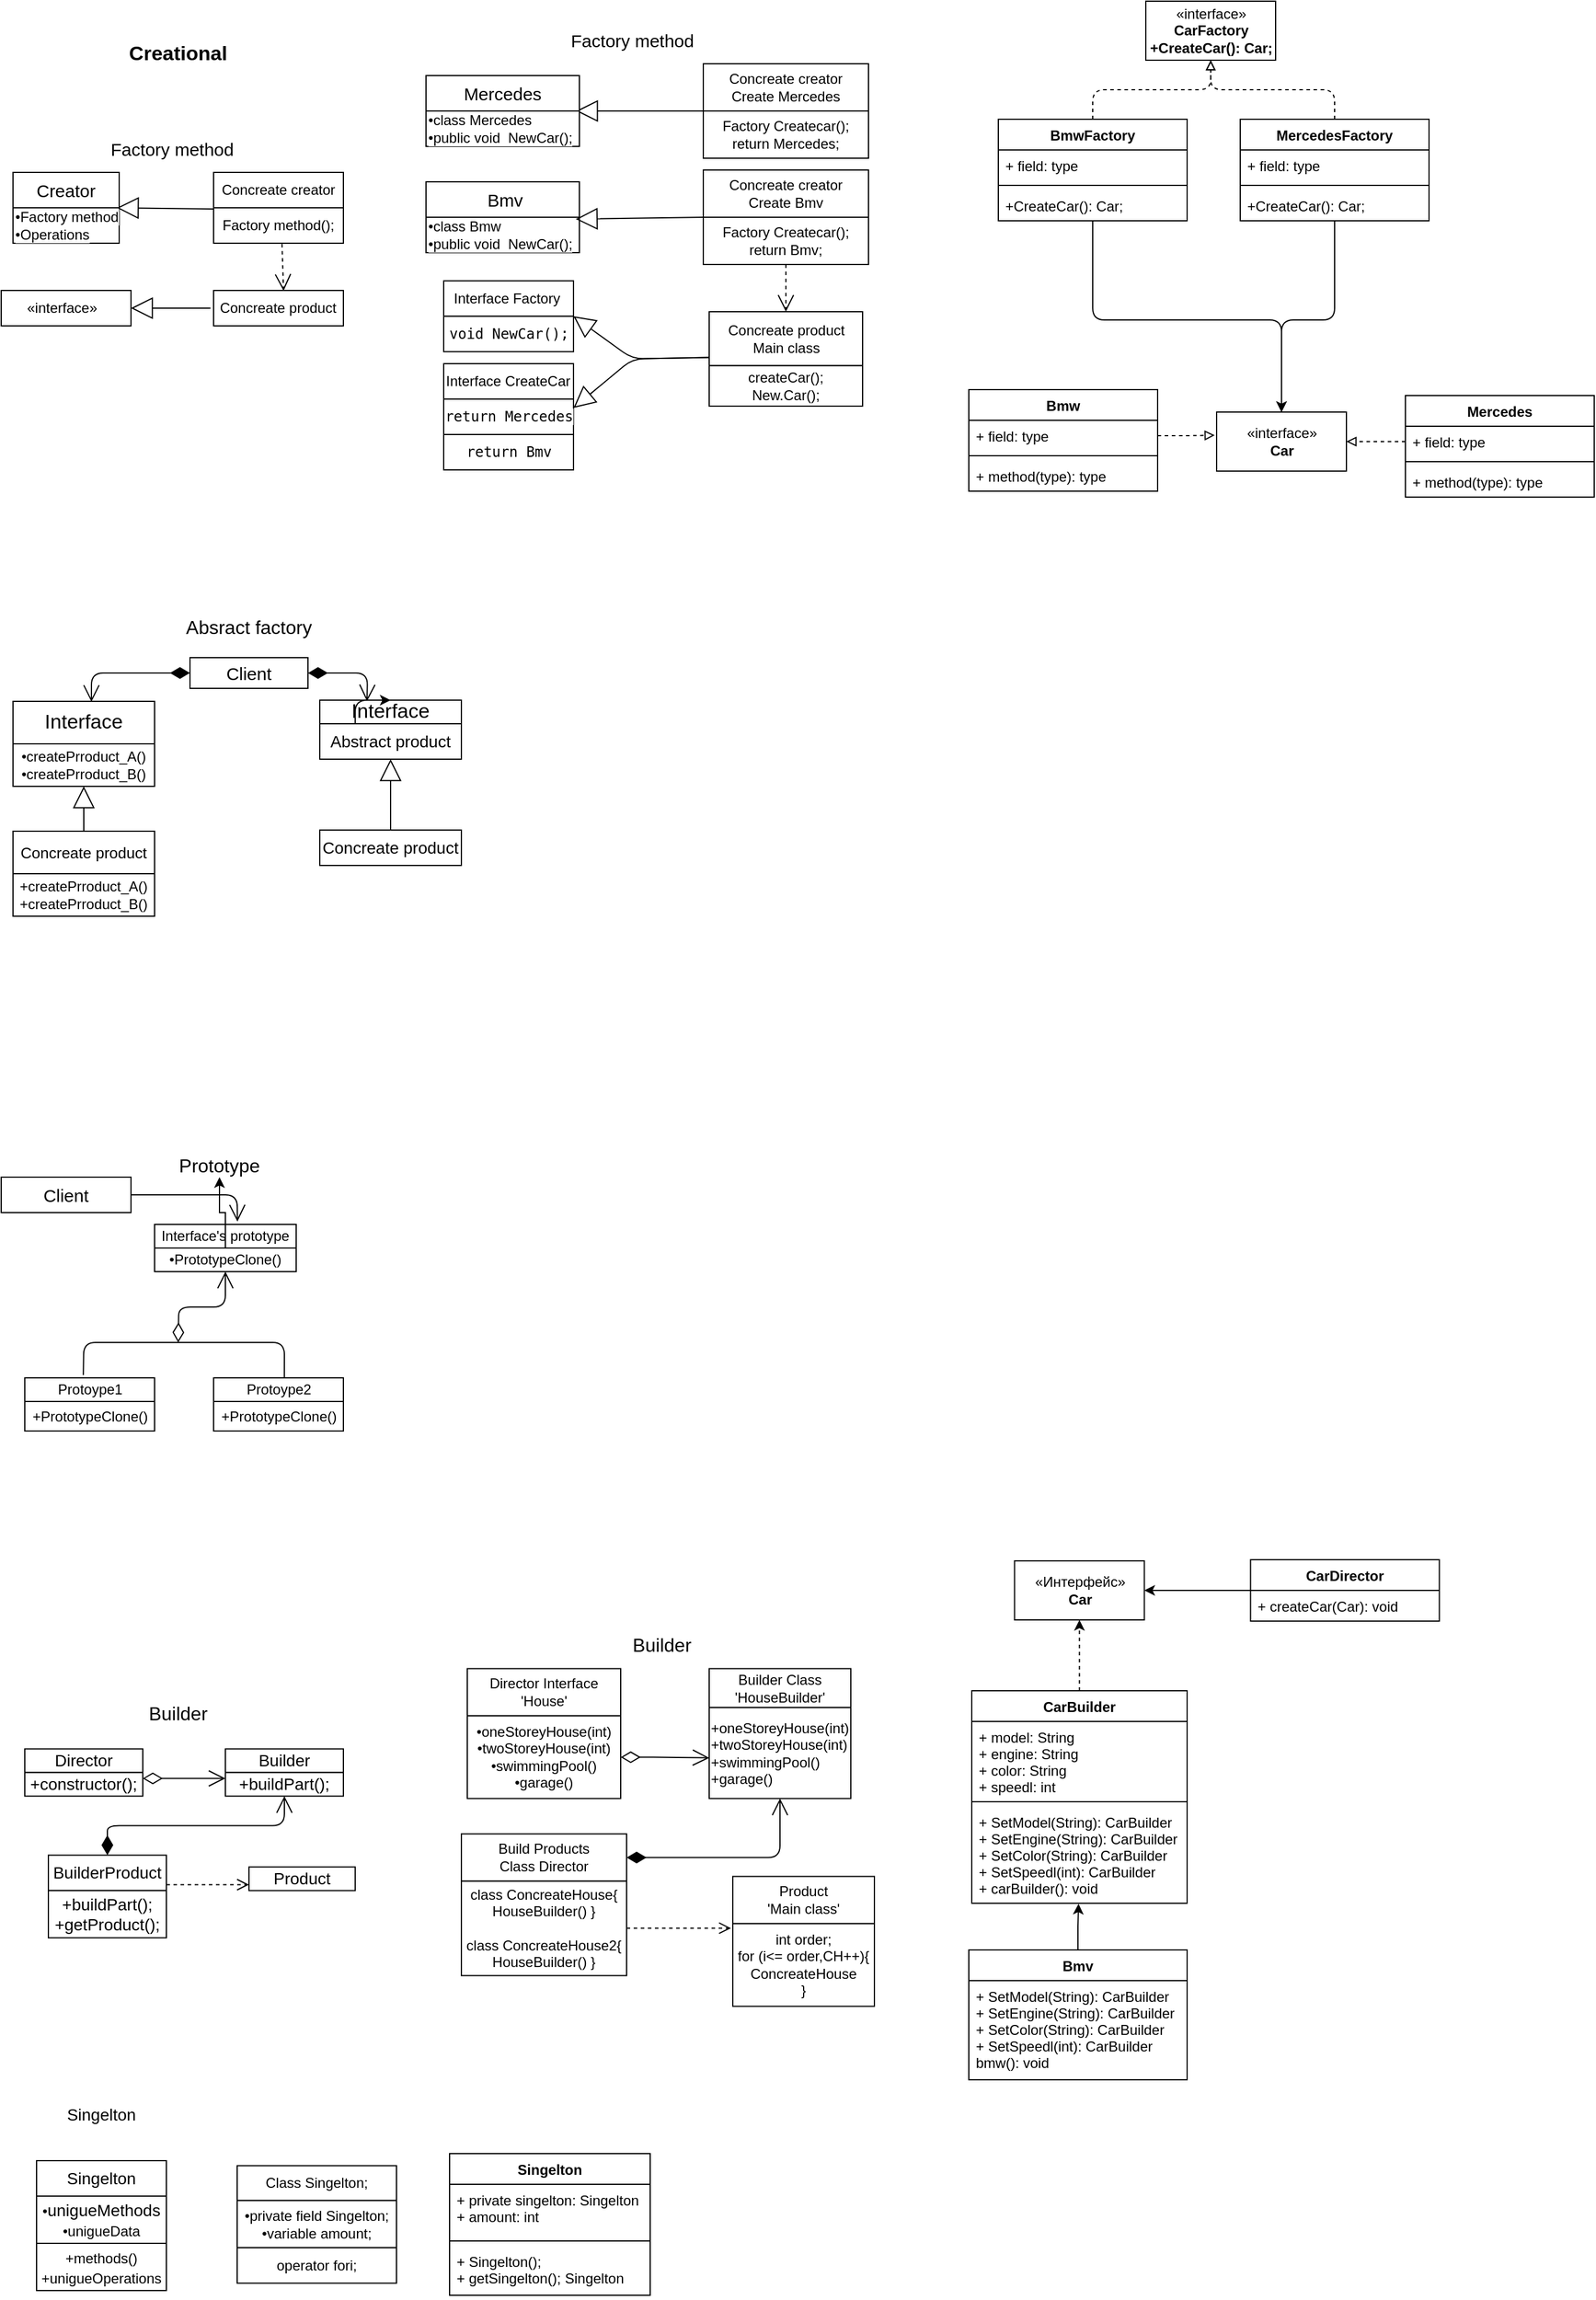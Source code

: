 <mxfile version="15.2.7" type="github">
  <diagram id="Kxp6poQEY132oB3bIeXi" name="Page-1">
    <mxGraphModel dx="1185" dy="635" grid="1" gridSize="10" guides="1" tooltips="1" connect="1" arrows="1" fold="1" page="1" pageScale="1" pageWidth="1169" pageHeight="827" math="0" shadow="0">
      <root>
        <mxCell id="0" />
        <mxCell id="1" parent="0" />
        <mxCell id="c9BE0oREcigb71wQLUeT-5" value="&lt;b&gt;&lt;font style=&quot;font-size: 17px&quot;&gt;&lt;font style=&quot;background-color: rgb(255 , 255 , 255)&quot; color=&quot;#000000&quot;&gt;Creational&lt;/font&gt;&lt;br&gt;&lt;/font&gt;&lt;/b&gt;" style="text;html=1;align=center;verticalAlign=middle;whiteSpace=wrap;" parent="1" vertex="1">
          <mxGeometry x="110" y="55" width="100" height="40" as="geometry" />
        </mxCell>
        <mxCell id="c9BE0oREcigb71wQLUeT-57" value="" style="group;" parent="1" vertex="1" connectable="0">
          <mxGeometry x="10" y="145" width="320" height="190" as="geometry" />
        </mxCell>
        <mxCell id="c9BE0oREcigb71wQLUeT-46" value="&lt;span style=&quot;background-color: rgb(255 , 255 , 255)&quot;&gt;&amp;nbsp; &amp;nbsp; &amp;nbsp; «interface»&amp;nbsp; &amp;nbsp; &amp;nbsp; &amp;nbsp;&amp;nbsp;&lt;br&gt;&lt;/span&gt;" style="html=1;align=left;" parent="c9BE0oREcigb71wQLUeT-57" vertex="1">
          <mxGeometry y="130" width="110" height="30" as="geometry" />
        </mxCell>
        <mxCell id="c9BE0oREcigb71wQLUeT-47" value="&lt;span style=&quot;background-color: rgb(255 , 255 , 255)&quot;&gt;&amp;nbsp;Concreate product&amp;nbsp;&lt;/span&gt;" style="html=1;align=left;" parent="c9BE0oREcigb71wQLUeT-57" vertex="1">
          <mxGeometry x="180" y="130" width="110" height="30" as="geometry" />
        </mxCell>
        <mxCell id="c9BE0oREcigb71wQLUeT-49" value="" style="endArrow=block;endSize=16;endFill=0;html=1;exitX=-0.024;exitY=0.5;exitDx=0;exitDy=0;exitPerimeter=0;" parent="c9BE0oREcigb71wQLUeT-57" source="c9BE0oREcigb71wQLUeT-47" target="c9BE0oREcigb71wQLUeT-46" edge="1">
          <mxGeometry x="-30" y="10" width="160" as="geometry">
            <mxPoint x="160" y="185" as="sourcePoint" />
            <mxPoint x="80" y="185" as="targetPoint" />
            <mxPoint as="offset" />
          </mxGeometry>
        </mxCell>
        <mxCell id="c9BE0oREcigb71wQLUeT-41" value="" style="group;" parent="c9BE0oREcigb71wQLUeT-57" vertex="1" connectable="0">
          <mxGeometry x="180" y="30" width="110" height="60" as="geometry" />
        </mxCell>
        <mxCell id="c9BE0oREcigb71wQLUeT-23" value="&lt;span style=&quot;background-color: rgb(255 , 255 , 255)&quot;&gt;Concreate creator&lt;br&gt;&lt;/span&gt;" style="whiteSpace=wrap;html=1;" parent="c9BE0oREcigb71wQLUeT-41" vertex="1">
          <mxGeometry width="110" height="30" as="geometry" />
        </mxCell>
        <mxCell id="c9BE0oREcigb71wQLUeT-25" value="&lt;span style=&quot;background-color: rgb(255 , 255 , 255)&quot;&gt;Factory method();&lt;br&gt;&lt;/span&gt;" style="whiteSpace=wrap;html=1;" parent="c9BE0oREcigb71wQLUeT-41" vertex="1">
          <mxGeometry y="30" width="110" height="30" as="geometry" />
        </mxCell>
        <mxCell id="c9BE0oREcigb71wQLUeT-54" value="&lt;font style=&quot;font-size: 15px&quot;&gt;Factory method&lt;/font&gt;" style="text;html=1;strokeColor=none;fillColor=none;align=center;verticalAlign=middle;whiteSpace=wrap;dashed=1;" parent="c9BE0oREcigb71wQLUeT-57" vertex="1">
          <mxGeometry x="85" width="120" height="20" as="geometry" />
        </mxCell>
        <mxCell id="c9BE0oREcigb71wQLUeT-36" value="" style="endArrow=block;endSize=16;endFill=0;html=1;entryX=0.978;entryY=1;entryDx=0;entryDy=0;entryPerimeter=0;" parent="c9BE0oREcigb71wQLUeT-57" target="c9BE0oREcigb71wQLUeT-30" edge="1">
          <mxGeometry x="-30" y="30" width="160" as="geometry">
            <mxPoint x="180" y="61" as="sourcePoint" />
            <mxPoint x="330" y="190" as="targetPoint" />
            <mxPoint as="offset" />
          </mxGeometry>
        </mxCell>
        <mxCell id="c9BE0oREcigb71wQLUeT-39" value="" style="group;" parent="c9BE0oREcigb71wQLUeT-57" vertex="1" connectable="0">
          <mxGeometry x="10" y="30" width="90" height="60" as="geometry" />
        </mxCell>
        <mxCell id="c9BE0oREcigb71wQLUeT-30" value="&lt;span style=&quot;background-color: rgb(255 , 255 , 255)&quot;&gt;&lt;font style=&quot;font-size: 15px&quot;&gt;Creator&lt;/font&gt;&lt;br&gt;&lt;/span&gt;" style="whiteSpace=wrap;html=1;" parent="c9BE0oREcigb71wQLUeT-39" vertex="1">
          <mxGeometry width="90" height="30" as="geometry" />
        </mxCell>
        <mxCell id="c9BE0oREcigb71wQLUeT-31" value="&lt;span style=&quot;background-color: rgb(255 , 255 , 255)&quot;&gt;•Factory method&lt;br&gt;•Operations&lt;br&gt;&lt;/span&gt;" style="whiteSpace=wrap;html=1;align=left;" parent="c9BE0oREcigb71wQLUeT-39" vertex="1">
          <mxGeometry y="30" width="90" height="30" as="geometry" />
        </mxCell>
        <mxCell id="c9BE0oREcigb71wQLUeT-48" value="" style="endArrow=open;endSize=12;dashed=1;html=1;entryX=0.539;entryY=0.011;entryDx=0;entryDy=0;entryPerimeter=0;exitX=0.527;exitY=1.022;exitDx=0;exitDy=0;exitPerimeter=0;" parent="c9BE0oREcigb71wQLUeT-57" source="c9BE0oREcigb71wQLUeT-25" target="c9BE0oREcigb71wQLUeT-47" edge="1">
          <mxGeometry x="20" y="100" width="160" as="geometry">
            <mxPoint x="200" y="370" as="sourcePoint" />
            <mxPoint x="360" y="370" as="targetPoint" />
          </mxGeometry>
        </mxCell>
        <mxCell id="7iuyuN2y3oQvPsTQ2WoL-63" value="" style="group;" parent="1" vertex="1" connectable="0">
          <mxGeometry x="10" y="550" width="390" height="245" as="geometry" />
        </mxCell>
        <mxCell id="7iuyuN2y3oQvPsTQ2WoL-34" value="" style="group;" parent="7iuyuN2y3oQvPsTQ2WoL-63" vertex="1" connectable="0">
          <mxGeometry y="36" width="390" height="209" as="geometry" />
        </mxCell>
        <mxCell id="7iuyuN2y3oQvPsTQ2WoL-5" value="" style="group;" parent="7iuyuN2y3oQvPsTQ2WoL-34" vertex="1" connectable="0">
          <mxGeometry x="10" y="37" width="120" height="72" as="geometry" />
        </mxCell>
        <mxCell id="7iuyuN2y3oQvPsTQ2WoL-3" value="&lt;span style=&quot;background-color: rgb(255 , 255 , 255)&quot;&gt;&lt;font style=&quot;font-size: 17px&quot;&gt;Interface&lt;/font&gt;&lt;/span&gt;" style="whiteSpace=wrap;html=1;" parent="7iuyuN2y3oQvPsTQ2WoL-5" vertex="1">
          <mxGeometry width="120" height="36" as="geometry" />
        </mxCell>
        <mxCell id="7iuyuN2y3oQvPsTQ2WoL-4" value="&lt;span style=&quot;text-align: left ; background-color: rgb(255 , 255 , 255)&quot;&gt;•&lt;/span&gt;&lt;span style=&quot;background-color: rgb(255 , 255 , 255)&quot;&gt;&lt;font style=&quot;font-size: 12px&quot;&gt;createPrroduct_A()&lt;br&gt;&lt;/font&gt;&lt;/span&gt;&lt;span style=&quot;text-align: left ; background-color: rgb(255 , 255 , 255)&quot;&gt;•&lt;/span&gt;&lt;span style=&quot;background-color: rgb(255 , 255 , 255)&quot;&gt;createPrroduct_B()&lt;/span&gt;&lt;span style=&quot;background-color: rgb(255 , 255 , 255)&quot;&gt;&lt;font style=&quot;font-size: 12px&quot;&gt;&lt;br&gt;&lt;/font&gt;&lt;/span&gt;" style="whiteSpace=wrap;html=1;" parent="7iuyuN2y3oQvPsTQ2WoL-5" vertex="1">
          <mxGeometry y="36" width="120" height="36" as="geometry" />
        </mxCell>
        <mxCell id="7iuyuN2y3oQvPsTQ2WoL-7" value="" style="group;" parent="7iuyuN2y3oQvPsTQ2WoL-34" vertex="1" connectable="0">
          <mxGeometry y="137" width="120" height="72" as="geometry" />
        </mxCell>
        <mxCell id="7iuyuN2y3oQvPsTQ2WoL-10" value="" style="group;" parent="7iuyuN2y3oQvPsTQ2WoL-7" vertex="1" connectable="0">
          <mxGeometry x="10" y="10" width="120" height="72" as="geometry" />
        </mxCell>
        <mxCell id="7iuyuN2y3oQvPsTQ2WoL-8" value="&lt;span style=&quot;background-color: rgb(255 , 255 , 255)&quot;&gt;&lt;font style=&quot;font-size: 13px&quot;&gt;Concreate product&lt;/font&gt;&lt;/span&gt;" style="whiteSpace=wrap;html=1;" parent="7iuyuN2y3oQvPsTQ2WoL-10" vertex="1">
          <mxGeometry width="120" height="36" as="geometry" />
        </mxCell>
        <mxCell id="7iuyuN2y3oQvPsTQ2WoL-9" value="&lt;div style=&quot;text-align: left&quot;&gt;&lt;span style=&quot;background-color: rgb(255 , 255 , 255)&quot;&gt;+createPrroduct_A()&lt;/span&gt;&lt;/div&gt;&lt;span style=&quot;background-color: rgb(255 , 255 , 255)&quot;&gt;+createPrroduct_B()&lt;/span&gt;&lt;span style=&quot;background-color: rgb(255 , 255 , 255)&quot;&gt;&lt;font style=&quot;font-size: 12px&quot;&gt;&lt;br&gt;&lt;/font&gt;&lt;/span&gt;" style="whiteSpace=wrap;html=1;" parent="7iuyuN2y3oQvPsTQ2WoL-10" vertex="1">
          <mxGeometry y="36" width="120" height="36" as="geometry" />
        </mxCell>
        <mxCell id="7iuyuN2y3oQvPsTQ2WoL-15" value="" style="endArrow=block;endSize=16;endFill=0;html=1;entryX=0.5;entryY=1;entryDx=0;entryDy=0;exitX=0.5;exitY=0;exitDx=0;exitDy=0;" parent="7iuyuN2y3oQvPsTQ2WoL-34" source="7iuyuN2y3oQvPsTQ2WoL-8" target="7iuyuN2y3oQvPsTQ2WoL-4" edge="1">
          <mxGeometry x="-92.36" y="-168" width="160" as="geometry">
            <mxPoint x="80" y="147" as="sourcePoint" />
            <mxPoint x="95" y="117" as="targetPoint" />
            <mxPoint as="offset" />
          </mxGeometry>
        </mxCell>
        <mxCell id="7iuyuN2y3oQvPsTQ2WoL-24" value="&lt;span style=&quot;background-color: rgb(255 , 255 , 255)&quot;&gt;&lt;font style=&quot;font-size: 15px&quot;&gt;Client&lt;/font&gt;&lt;/span&gt;" style="whiteSpace=wrap;html=1;" parent="7iuyuN2y3oQvPsTQ2WoL-34" vertex="1">
          <mxGeometry x="160" width="100" height="26" as="geometry" />
        </mxCell>
        <mxCell id="7iuyuN2y3oQvPsTQ2WoL-26" value="" style="group;" parent="7iuyuN2y3oQvPsTQ2WoL-34" vertex="1" connectable="0">
          <mxGeometry x="270" y="26" width="120" height="150" as="geometry" />
        </mxCell>
        <mxCell id="7iuyuN2y3oQvPsTQ2WoL-16" value="" style="group;" parent="7iuyuN2y3oQvPsTQ2WoL-26" vertex="1" connectable="0">
          <mxGeometry y="90" width="120" height="60" as="geometry" />
        </mxCell>
        <mxCell id="7iuyuN2y3oQvPsTQ2WoL-18" value="&lt;div style=&quot;text-align: left&quot;&gt;&lt;span style=&quot;background-color: rgb(255 , 255 , 255)&quot;&gt;&lt;font style=&quot;font-size: 14px&quot;&gt;Concreate product&lt;/font&gt;&lt;/span&gt;&lt;/div&gt;" style="whiteSpace=wrap;html=1;" parent="7iuyuN2y3oQvPsTQ2WoL-16" vertex="1">
          <mxGeometry y="30" width="120" height="30" as="geometry" />
        </mxCell>
        <mxCell id="7iuyuN2y3oQvPsTQ2WoL-19" value="" style="group;" parent="7iuyuN2y3oQvPsTQ2WoL-26" vertex="1" connectable="0">
          <mxGeometry width="120" height="60" as="geometry" />
        </mxCell>
        <mxCell id="7iuyuN2y3oQvPsTQ2WoL-20" value="&lt;span style=&quot;background-color: rgb(255 , 255 , 255)&quot;&gt;&lt;font style=&quot;font-size: 17px&quot;&gt;Interface&lt;/font&gt;&lt;/span&gt;" style="whiteSpace=wrap;html=1;" parent="7iuyuN2y3oQvPsTQ2WoL-19" vertex="1">
          <mxGeometry y="10" width="120" height="20" as="geometry" />
        </mxCell>
        <mxCell id="7iuyuN2y3oQvPsTQ2WoL-27" style="edgeStyle=orthogonalEdgeStyle;orthogonalLoop=1;jettySize=auto;html=1;exitX=0.25;exitY=0;exitDx=0;exitDy=0;" parent="7iuyuN2y3oQvPsTQ2WoL-19" source="7iuyuN2y3oQvPsTQ2WoL-21" target="7iuyuN2y3oQvPsTQ2WoL-20" edge="1">
          <mxGeometry relative="1" as="geometry" />
        </mxCell>
        <mxCell id="7iuyuN2y3oQvPsTQ2WoL-21" value="&lt;div style=&quot;text-align: left&quot;&gt;&lt;span style=&quot;background-color: rgb(255 , 255 , 255)&quot;&gt;&lt;font style=&quot;font-size: 14px&quot;&gt;Abstract product&lt;/font&gt;&lt;/span&gt;&lt;/div&gt;" style="whiteSpace=wrap;html=1;" parent="7iuyuN2y3oQvPsTQ2WoL-19" vertex="1">
          <mxGeometry y="30" width="120" height="30" as="geometry" />
        </mxCell>
        <mxCell id="7iuyuN2y3oQvPsTQ2WoL-22" value="" style="endArrow=block;endSize=16;endFill=0;html=1;entryX=0.5;entryY=1;entryDx=0;entryDy=0;exitX=0.5;exitY=0;exitDx=0;exitDy=0;" parent="7iuyuN2y3oQvPsTQ2WoL-26" source="7iuyuN2y3oQvPsTQ2WoL-18" target="7iuyuN2y3oQvPsTQ2WoL-21" edge="1">
          <mxGeometry x="-322.36" y="-205" width="160" as="geometry">
            <mxPoint x="-160" y="110" as="sourcePoint" />
            <mxPoint x="-160" y="72" as="targetPoint" />
            <mxPoint as="offset" />
          </mxGeometry>
        </mxCell>
        <mxCell id="7iuyuN2y3oQvPsTQ2WoL-28" value="" style="endArrow=open;html=1;endSize=12;startArrow=diamondThin;startSize=14;startFill=1;edgeStyle=orthogonalEdgeStyle;align=left;verticalAlign=bottom;" parent="7iuyuN2y3oQvPsTQ2WoL-34" source="7iuyuN2y3oQvPsTQ2WoL-24" edge="1">
          <mxGeometry x="-1" y="3" relative="1" as="geometry">
            <mxPoint x="260" y="-3" as="sourcePoint" />
            <mxPoint x="310" y="37" as="targetPoint" />
          </mxGeometry>
        </mxCell>
        <mxCell id="7iuyuN2y3oQvPsTQ2WoL-32" value="" style="endArrow=open;html=1;endSize=12;startArrow=diamondThin;startSize=14;startFill=1;edgeStyle=orthogonalEdgeStyle;align=left;verticalAlign=bottom;entryX=0.554;entryY=0.012;entryDx=0;entryDy=0;exitX=0;exitY=0.5;exitDx=0;exitDy=0;entryPerimeter=0;" parent="7iuyuN2y3oQvPsTQ2WoL-34" source="7iuyuN2y3oQvPsTQ2WoL-24" target="7iuyuN2y3oQvPsTQ2WoL-3" edge="1">
          <mxGeometry x="-1" y="23" relative="1" as="geometry">
            <mxPoint x="150" y="85" as="sourcePoint" />
            <mxPoint x="213.28" y="109" as="targetPoint" />
            <mxPoint x="20" y="-11" as="offset" />
          </mxGeometry>
        </mxCell>
        <mxCell id="7iuyuN2y3oQvPsTQ2WoL-62" value="&lt;font style=&quot;font-size: 16px&quot;&gt;Absract factory&lt;/font&gt;" style="text;html=1;strokeColor=none;fillColor=none;align=center;verticalAlign=middle;whiteSpace=wrap;" parent="7iuyuN2y3oQvPsTQ2WoL-63" vertex="1">
          <mxGeometry x="150" width="120" height="20" as="geometry" />
        </mxCell>
        <mxCell id="ggNN13UIBk36JEVN0BiJ-21" value="" style="group;" parent="1" vertex="1" connectable="0">
          <mxGeometry x="30" y="1470.25" width="280" height="200" as="geometry" />
        </mxCell>
        <mxCell id="ggNN13UIBk36JEVN0BiJ-1" value="&lt;font style=&quot;font-size: 16px&quot;&gt;Builder&lt;/font&gt;" style="text;html=1;strokeColor=none;fillColor=none;align=center;verticalAlign=middle;whiteSpace=wrap;" parent="ggNN13UIBk36JEVN0BiJ-21" vertex="1">
          <mxGeometry x="95" width="70" height="20" as="geometry" />
        </mxCell>
        <mxCell id="ggNN13UIBk36JEVN0BiJ-19" value="" style="group;" parent="ggNN13UIBk36JEVN0BiJ-21" vertex="1" connectable="0">
          <mxGeometry y="40" width="280" height="160" as="geometry" />
        </mxCell>
        <mxCell id="ggNN13UIBk36JEVN0BiJ-7" value="" style="group;" parent="ggNN13UIBk36JEVN0BiJ-19" vertex="1" connectable="0">
          <mxGeometry x="170" width="100" height="40" as="geometry" />
        </mxCell>
        <mxCell id="ggNN13UIBk36JEVN0BiJ-5" value="&lt;span style=&quot;background-color: rgb(255 , 255 , 255)&quot;&gt;&lt;font style=&quot;font-size: 14px&quot;&gt;Builder&lt;/font&gt;&lt;/span&gt;" style="whiteSpace=wrap;html=1;" parent="ggNN13UIBk36JEVN0BiJ-7" vertex="1">
          <mxGeometry width="100" height="20" as="geometry" />
        </mxCell>
        <mxCell id="ggNN13UIBk36JEVN0BiJ-6" value="&lt;span style=&quot;background-color: rgb(255 , 255 , 255)&quot;&gt;&lt;font style=&quot;font-size: 14px&quot;&gt;+buildPart();&lt;/font&gt;&lt;/span&gt;" style="whiteSpace=wrap;html=1;" parent="ggNN13UIBk36JEVN0BiJ-7" vertex="1">
          <mxGeometry y="20" width="100" height="20" as="geometry" />
        </mxCell>
        <mxCell id="ggNN13UIBk36JEVN0BiJ-8" value="" style="group;" parent="ggNN13UIBk36JEVN0BiJ-19" vertex="1" connectable="0">
          <mxGeometry width="100" height="40" as="geometry" />
        </mxCell>
        <mxCell id="ggNN13UIBk36JEVN0BiJ-3" value="&lt;span style=&quot;background-color: rgb(255 , 255 , 255)&quot;&gt;&lt;font style=&quot;font-size: 14px&quot;&gt;Director&lt;/font&gt;&lt;/span&gt;" style="whiteSpace=wrap;html=1;" parent="ggNN13UIBk36JEVN0BiJ-8" vertex="1">
          <mxGeometry width="100" height="20" as="geometry" />
        </mxCell>
        <mxCell id="ggNN13UIBk36JEVN0BiJ-4" value="&lt;span style=&quot;background-color: rgb(255 , 255 , 255)&quot;&gt;&lt;font style=&quot;font-size: 14px&quot;&gt;+constructor();&lt;/font&gt;&lt;/span&gt;" style="whiteSpace=wrap;html=1;" parent="ggNN13UIBk36JEVN0BiJ-8" vertex="1">
          <mxGeometry y="20" width="100" height="20" as="geometry" />
        </mxCell>
        <mxCell id="ggNN13UIBk36JEVN0BiJ-15" value="" style="endArrow=open;html=1;endSize=12;startArrow=diamondThin;startSize=14;startFill=0;edgeStyle=orthogonalEdgeStyle;align=left;verticalAlign=bottom;entryX=0;entryY=0.25;entryDx=0;entryDy=0;exitX=1;exitY=0.25;exitDx=0;exitDy=0;" parent="ggNN13UIBk36JEVN0BiJ-19" source="ggNN13UIBk36JEVN0BiJ-4" target="ggNN13UIBk36JEVN0BiJ-6" edge="1">
          <mxGeometry x="-1" y="3" relative="1" as="geometry">
            <mxPoint x="80" y="-60" as="sourcePoint" />
            <mxPoint x="150" y="20" as="targetPoint" />
          </mxGeometry>
        </mxCell>
        <mxCell id="ggNN13UIBk36JEVN0BiJ-17" value="&lt;font style=&quot;font-size: 14px ; background-color: rgb(255 , 255 , 255)&quot;&gt;Product&lt;/font&gt;" style="whiteSpace=wrap;html=1;" parent="ggNN13UIBk36JEVN0BiJ-19" vertex="1">
          <mxGeometry x="190" y="100" width="90" height="20" as="geometry" />
        </mxCell>
        <mxCell id="ggNN13UIBk36JEVN0BiJ-13" value="" style="group;" parent="ggNN13UIBk36JEVN0BiJ-19" vertex="1" connectable="0">
          <mxGeometry x="20" y="90" width="100" height="70" as="geometry" />
        </mxCell>
        <mxCell id="ggNN13UIBk36JEVN0BiJ-20" value="" style="group;" parent="ggNN13UIBk36JEVN0BiJ-13" vertex="1" connectable="0">
          <mxGeometry width="100" height="70" as="geometry" />
        </mxCell>
        <mxCell id="ggNN13UIBk36JEVN0BiJ-11" value="&lt;span style=&quot;background-color: rgb(255 , 255 , 255)&quot;&gt;&lt;font style=&quot;font-size: 14px&quot;&gt;BuilderProduct&lt;/font&gt;&lt;/span&gt;" style="whiteSpace=wrap;html=1;" parent="ggNN13UIBk36JEVN0BiJ-20" vertex="1">
          <mxGeometry width="100" height="30" as="geometry" />
        </mxCell>
        <mxCell id="ggNN13UIBk36JEVN0BiJ-12" value="&lt;span style=&quot;background-color: rgb(255 , 255 , 255)&quot;&gt;&lt;font style=&quot;font-size: 14px&quot;&gt;+buildPart();&lt;br&gt;+getProduct();&lt;br&gt;&lt;/font&gt;&lt;/span&gt;" style="whiteSpace=wrap;html=1;" parent="ggNN13UIBk36JEVN0BiJ-20" vertex="1">
          <mxGeometry y="30" width="100" height="40" as="geometry" />
        </mxCell>
        <mxCell id="ggNN13UIBk36JEVN0BiJ-14" value="" style="endArrow=open;html=1;endSize=12;startArrow=diamondThin;startSize=14;startFill=1;edgeStyle=orthogonalEdgeStyle;align=left;verticalAlign=bottom;entryX=0.5;entryY=1;entryDx=0;entryDy=0;exitX=0.5;exitY=0;exitDx=0;exitDy=0;" parent="ggNN13UIBk36JEVN0BiJ-19" source="ggNN13UIBk36JEVN0BiJ-11" target="ggNN13UIBk36JEVN0BiJ-6" edge="1">
          <mxGeometry x="-1" y="10" relative="1" as="geometry">
            <mxPoint x="80" y="-60" as="sourcePoint" />
            <mxPoint x="240" y="-60" as="targetPoint" />
            <mxPoint as="offset" />
          </mxGeometry>
        </mxCell>
        <mxCell id="ggNN13UIBk36JEVN0BiJ-16" value="" style="html=1;verticalAlign=bottom;endArrow=open;dashed=1;endSize=8;entryX=0;entryY=0.75;entryDx=0;entryDy=0;exitX=1;exitY=0.833;exitDx=0;exitDy=0;exitPerimeter=0;" parent="ggNN13UIBk36JEVN0BiJ-19" source="ggNN13UIBk36JEVN0BiJ-11" target="ggNN13UIBk36JEVN0BiJ-17" edge="1">
          <mxGeometry y="-10" relative="1" as="geometry">
            <mxPoint x="130" y="-1080" as="sourcePoint" />
            <mxPoint x="50" y="-1080" as="targetPoint" />
            <mxPoint as="offset" />
          </mxGeometry>
        </mxCell>
        <mxCell id="ggNN13UIBk36JEVN0BiJ-27" value="" style="group;" parent="1" vertex="1" connectable="0">
          <mxGeometry x="40" y="1810" width="180" height="159" as="geometry" />
        </mxCell>
        <mxCell id="ggNN13UIBk36JEVN0BiJ-22" value="&lt;font style=&quot;font-size: 14px&quot;&gt;Singelton&lt;/font&gt;" style="text;html=1;strokeColor=none;fillColor=none;align=center;verticalAlign=middle;whiteSpace=wrap;" parent="ggNN13UIBk36JEVN0BiJ-27" vertex="1">
          <mxGeometry x="25" width="60" height="20" as="geometry" />
        </mxCell>
        <mxCell id="ggNN13UIBk36JEVN0BiJ-26" value="" style="group;" parent="ggNN13UIBk36JEVN0BiJ-27" vertex="1" connectable="0">
          <mxGeometry y="49" width="180" height="110" as="geometry" />
        </mxCell>
        <mxCell id="ggNN13UIBk36JEVN0BiJ-23" value="&lt;span style=&quot;background-color: rgb(255 , 255 , 255)&quot;&gt;&lt;font style=&quot;font-size: 14px&quot;&gt;Singelton&lt;/font&gt;&lt;/span&gt;" style="whiteSpace=wrap;html=1;" parent="ggNN13UIBk36JEVN0BiJ-26" vertex="1">
          <mxGeometry width="110" height="30" as="geometry" />
        </mxCell>
        <mxCell id="ggNN13UIBk36JEVN0BiJ-24" value="&lt;span style=&quot;text-align: left ; background-color: rgb(255 , 255 , 255)&quot;&gt;•&lt;/span&gt;&lt;span style=&quot;background-color: rgb(255 , 255 , 255)&quot;&gt;&lt;font style=&quot;font-size: 14px&quot;&gt;unigueMethods&lt;br&gt;&lt;/font&gt;&lt;/span&gt;&lt;span style=&quot;text-align: left ; background-color: rgb(255 , 255 , 255)&quot;&gt;•unigueData&lt;/span&gt;&lt;span style=&quot;background-color: rgb(255 , 255 , 255)&quot;&gt;&lt;font style=&quot;font-size: 14px&quot;&gt;&lt;br&gt;&lt;/font&gt;&lt;/span&gt;" style="whiteSpace=wrap;html=1;" parent="ggNN13UIBk36JEVN0BiJ-26" vertex="1">
          <mxGeometry y="30" width="110" height="40" as="geometry" />
        </mxCell>
        <mxCell id="ggNN13UIBk36JEVN0BiJ-25" value="&lt;span style=&quot;text-align: left ; background-color: rgb(255 , 255 , 255)&quot;&gt;+methods()&lt;/span&gt;&lt;span style=&quot;background-color: rgb(255 , 255 , 255)&quot;&gt;&lt;font style=&quot;font-size: 14px&quot;&gt;&lt;br&gt;&lt;/font&gt;&lt;/span&gt;&lt;span style=&quot;text-align: left ; background-color: rgb(255 , 255 , 255)&quot;&gt;+unigueOperations&lt;/span&gt;&lt;span style=&quot;background-color: rgb(255 , 255 , 255)&quot;&gt;&lt;font style=&quot;font-size: 14px&quot;&gt;&lt;br&gt;&lt;/font&gt;&lt;/span&gt;" style="whiteSpace=wrap;html=1;" parent="ggNN13UIBk36JEVN0BiJ-26" vertex="1">
          <mxGeometry y="70" width="110" height="40" as="geometry" />
        </mxCell>
        <mxCell id="DUCGy1akX-EQCA6GD_6j-50" value="" style="group" parent="1" vertex="1" connectable="0">
          <mxGeometry x="385" y="53" width="360" height="374" as="geometry" />
        </mxCell>
        <mxCell id="DUCGy1akX-EQCA6GD_6j-8" value="&lt;font style=&quot;font-size: 15px&quot;&gt;Factory method&lt;/font&gt;" style="text;html=1;strokeColor=none;fillColor=none;align=center;verticalAlign=middle;whiteSpace=wrap;dashed=1;" parent="DUCGy1akX-EQCA6GD_6j-50" vertex="1">
          <mxGeometry x="100" width="120" height="20" as="geometry" />
        </mxCell>
        <mxCell id="DUCGy1akX-EQCA6GD_6j-49" value="" style="group" parent="DUCGy1akX-EQCA6GD_6j-50" vertex="1" connectable="0">
          <mxGeometry y="40" width="360" height="334" as="geometry" />
        </mxCell>
        <mxCell id="DUCGy1akX-EQCA6GD_6j-5" value="" style="group;" parent="DUCGy1akX-EQCA6GD_6j-49" vertex="1" connectable="0">
          <mxGeometry x="220" width="140" height="70" as="geometry" />
        </mxCell>
        <mxCell id="DUCGy1akX-EQCA6GD_6j-36" value="" style="group" parent="DUCGy1akX-EQCA6GD_6j-5" vertex="1" connectable="0">
          <mxGeometry y="-10" width="140" height="80" as="geometry" />
        </mxCell>
        <mxCell id="DUCGy1akX-EQCA6GD_6j-6" value="&lt;span style=&quot;background-color: rgb(255 , 255 , 255)&quot;&gt;Concreate creator&lt;br&gt;Create Mercedes&lt;br&gt;&lt;/span&gt;" style="whiteSpace=wrap;html=1;" parent="DUCGy1akX-EQCA6GD_6j-36" vertex="1">
          <mxGeometry width="140" height="40" as="geometry" />
        </mxCell>
        <mxCell id="DUCGy1akX-EQCA6GD_6j-7" value="&lt;span style=&quot;background-color: rgb(255 , 255 , 255)&quot;&gt;Factory Createcar();&lt;br&gt;return Mercedes;&lt;br&gt;&lt;/span&gt;" style="whiteSpace=wrap;html=1;" parent="DUCGy1akX-EQCA6GD_6j-36" vertex="1">
          <mxGeometry y="40" width="140" height="40" as="geometry" />
        </mxCell>
        <mxCell id="DUCGy1akX-EQCA6GD_6j-9" value="" style="endArrow=block;endSize=16;endFill=0;html=1;entryX=0.978;entryY=1;entryDx=0;entryDy=0;entryPerimeter=0;exitX=0;exitY=0;exitDx=0;exitDy=0;" parent="DUCGy1akX-EQCA6GD_6j-49" source="DUCGy1akX-EQCA6GD_6j-7" target="DUCGy1akX-EQCA6GD_6j-11" edge="1">
          <mxGeometry x="-30" y="70" width="160" as="geometry">
            <mxPoint x="200" y="35" as="sourcePoint" />
            <mxPoint x="330" y="230" as="targetPoint" />
            <mxPoint as="offset" />
          </mxGeometry>
        </mxCell>
        <mxCell id="DUCGy1akX-EQCA6GD_6j-10" value="" style="group;" parent="DUCGy1akX-EQCA6GD_6j-49" vertex="1" connectable="0">
          <mxGeometry x="15" width="100" height="60" as="geometry" />
        </mxCell>
        <mxCell id="DUCGy1akX-EQCA6GD_6j-11" value="&lt;span style=&quot;background-color: rgb(255 , 255 , 255)&quot;&gt;&lt;font style=&quot;font-size: 15px&quot;&gt;Mercedes&lt;/font&gt;&lt;br&gt;&lt;/span&gt;" style="whiteSpace=wrap;html=1;" parent="DUCGy1akX-EQCA6GD_6j-10" vertex="1">
          <mxGeometry x="-30" width="130" height="30" as="geometry" />
        </mxCell>
        <mxCell id="DUCGy1akX-EQCA6GD_6j-12" value="&lt;span style=&quot;background-color: rgb(255 , 255 , 255)&quot;&gt;•class Mercedes&lt;br&gt;•public void&amp;nbsp; NewCar();&lt;br&gt;&lt;/span&gt;" style="whiteSpace=wrap;html=1;align=left;" parent="DUCGy1akX-EQCA6GD_6j-10" vertex="1">
          <mxGeometry x="-30" y="30" width="130" height="30" as="geometry" />
        </mxCell>
        <mxCell id="DUCGy1akX-EQCA6GD_6j-21" value="" style="group;" parent="DUCGy1akX-EQCA6GD_6j-49" vertex="1" connectable="0">
          <mxGeometry x="225" y="200" width="130" height="80" as="geometry" />
        </mxCell>
        <mxCell id="DUCGy1akX-EQCA6GD_6j-3" value="&lt;div&gt;&lt;span style=&quot;background-color: rgb(255 , 255 , 255)&quot;&gt;&amp;nbsp;Concreate product&amp;nbsp;&lt;/span&gt;&lt;/div&gt;&lt;div&gt;&lt;span style=&quot;background-color: rgb(255 , 255 , 255)&quot;&gt;Main class&lt;/span&gt;&lt;/div&gt;" style="html=1;align=center;" parent="DUCGy1akX-EQCA6GD_6j-21" vertex="1">
          <mxGeometry width="130" height="45.714" as="geometry" />
        </mxCell>
        <mxCell id="DUCGy1akX-EQCA6GD_6j-20" value="&lt;span style=&quot;background-color: rgb(255 , 255 , 255)&quot;&gt;createCar();&lt;br&gt;New.Car();&lt;br&gt;&lt;/span&gt;" style="whiteSpace=wrap;html=1;" parent="DUCGy1akX-EQCA6GD_6j-21" vertex="1">
          <mxGeometry y="45.714" width="130" height="34.286" as="geometry" />
        </mxCell>
        <mxCell id="DUCGy1akX-EQCA6GD_6j-29" value="" style="group" parent="DUCGy1akX-EQCA6GD_6j-49" vertex="1" connectable="0">
          <mxGeometry y="173.86" width="110" height="60" as="geometry" />
        </mxCell>
        <mxCell id="DUCGy1akX-EQCA6GD_6j-2" value="&lt;span style=&quot;background-color: rgb(255 , 255 , 255)&quot;&gt;&amp;nbsp; Interface Factory&lt;br&gt;&lt;/span&gt;" style="html=1;align=left;" parent="DUCGy1akX-EQCA6GD_6j-29" vertex="1">
          <mxGeometry width="110" height="30" as="geometry" />
        </mxCell>
        <mxCell id="DUCGy1akX-EQCA6GD_6j-17" value="&lt;pre style=&quot;font-family: &amp;#34;jetbrains mono&amp;#34; , monospace&quot;&gt;&lt;pre style=&quot;font-family: &amp;#34;jetbrains mono&amp;#34; , monospace&quot;&gt;&lt;pre style=&quot;font-family: &amp;#34;jetbrains mono&amp;#34; , monospace&quot;&gt;&lt;font color=&quot;#000000&quot; style=&quot;background-color: rgb(255 , 255 , 255)&quot;&gt;void NewCar();&lt;/font&gt;&lt;font color=&quot;#cc7832&quot; style=&quot;background-color: rgb(43 , 43 , 43)&quot;&gt;&lt;br&gt;&lt;/font&gt;&lt;/pre&gt;&lt;/pre&gt;&lt;/pre&gt;" style="html=1;" parent="DUCGy1akX-EQCA6GD_6j-29" vertex="1">
          <mxGeometry y="30" width="110" height="30" as="geometry" />
        </mxCell>
        <mxCell id="DUCGy1akX-EQCA6GD_6j-4" value="" style="endArrow=block;endSize=16;endFill=0;html=1;entryX=1;entryY=1;entryDx=0;entryDy=0;exitX=0.004;exitY=0.847;exitDx=0;exitDy=0;exitPerimeter=0;" parent="DUCGy1akX-EQCA6GD_6j-49" source="DUCGy1akX-EQCA6GD_6j-3" target="DUCGy1akX-EQCA6GD_6j-2" edge="1">
          <mxGeometry x="-30" y="50" width="160" as="geometry">
            <mxPoint x="220" y="240" as="sourcePoint" />
            <mxPoint x="80" y="225" as="targetPoint" />
            <mxPoint as="offset" />
            <Array as="points">
              <mxPoint x="160" y="240" />
            </Array>
          </mxGeometry>
        </mxCell>
        <mxCell id="DUCGy1akX-EQCA6GD_6j-30" value="" style="group;" parent="DUCGy1akX-EQCA6GD_6j-49" vertex="1" connectable="0">
          <mxGeometry x="15" y="90" width="100" height="60" as="geometry" />
        </mxCell>
        <mxCell id="DUCGy1akX-EQCA6GD_6j-31" value="&lt;span style=&quot;background-color: rgb(255 , 255 , 255)&quot;&gt;&lt;font style=&quot;font-size: 15px&quot;&gt;&amp;nbsp;Bmv&lt;/font&gt;&lt;br&gt;&lt;/span&gt;" style="whiteSpace=wrap;html=1;" parent="DUCGy1akX-EQCA6GD_6j-30" vertex="1">
          <mxGeometry x="-30" width="130" height="30" as="geometry" />
        </mxCell>
        <mxCell id="DUCGy1akX-EQCA6GD_6j-32" value="&lt;span style=&quot;background-color: rgb(255 , 255 , 255)&quot;&gt;•class Bmw&lt;br&gt;•public void&amp;nbsp; NewCar();&lt;br&gt;&lt;/span&gt;" style="whiteSpace=wrap;html=1;align=left;" parent="DUCGy1akX-EQCA6GD_6j-30" vertex="1">
          <mxGeometry x="-30" y="30" width="130" height="30" as="geometry" />
        </mxCell>
        <mxCell id="DUCGy1akX-EQCA6GD_6j-33" value="" style="endArrow=block;endSize=16;endFill=0;html=1;entryX=0.976;entryY=0.052;entryDx=0;entryDy=0;entryPerimeter=0;exitX=0;exitY=0;exitDx=0;exitDy=0;" parent="DUCGy1akX-EQCA6GD_6j-49" source="DUCGy1akX-EQCA6GD_6j-40" target="DUCGy1akX-EQCA6GD_6j-32" edge="1">
          <mxGeometry x="-20" y="80" width="160" as="geometry">
            <mxPoint x="180" y="90" as="sourcePoint" />
            <mxPoint x="122.14" y="40" as="targetPoint" />
            <mxPoint as="offset" />
          </mxGeometry>
        </mxCell>
        <mxCell id="DUCGy1akX-EQCA6GD_6j-37" value="" style="group;" parent="DUCGy1akX-EQCA6GD_6j-49" vertex="1" connectable="0">
          <mxGeometry x="220" y="90" width="140" height="70" as="geometry" />
        </mxCell>
        <mxCell id="DUCGy1akX-EQCA6GD_6j-38" value="" style="group" parent="DUCGy1akX-EQCA6GD_6j-37" vertex="1" connectable="0">
          <mxGeometry y="-10" width="140" height="80" as="geometry" />
        </mxCell>
        <mxCell id="DUCGy1akX-EQCA6GD_6j-39" value="&lt;span style=&quot;background-color: rgb(255 , 255 , 255)&quot;&gt;Concreate creator&lt;br&gt;Create Bmv&lt;br&gt;&lt;/span&gt;" style="whiteSpace=wrap;html=1;" parent="DUCGy1akX-EQCA6GD_6j-38" vertex="1">
          <mxGeometry width="140" height="40" as="geometry" />
        </mxCell>
        <mxCell id="DUCGy1akX-EQCA6GD_6j-40" value="&lt;span style=&quot;background-color: rgb(255 , 255 , 255)&quot;&gt;Factory Createcar();&lt;br&gt;return Bmv;&lt;br&gt;&lt;/span&gt;" style="whiteSpace=wrap;html=1;" parent="DUCGy1akX-EQCA6GD_6j-38" vertex="1">
          <mxGeometry y="40" width="140" height="40" as="geometry" />
        </mxCell>
        <mxCell id="DUCGy1akX-EQCA6GD_6j-13" value="" style="endArrow=open;endSize=12;dashed=1;html=1;entryX=0.5;entryY=0;entryDx=0;entryDy=0;exitX=0.5;exitY=1;exitDx=0;exitDy=0;" parent="DUCGy1akX-EQCA6GD_6j-49" source="DUCGy1akX-EQCA6GD_6j-40" target="DUCGy1akX-EQCA6GD_6j-3" edge="1">
          <mxGeometry x="20" y="140" width="160" as="geometry">
            <mxPoint x="290" y="170" as="sourcePoint" />
            <mxPoint x="360" y="410" as="targetPoint" />
          </mxGeometry>
        </mxCell>
        <mxCell id="DUCGy1akX-EQCA6GD_6j-47" value="" style="endArrow=block;endSize=16;endFill=0;html=1;entryX=1;entryY=0.25;entryDx=0;entryDy=0;exitX=-0.002;exitY=0.848;exitDx=0;exitDy=0;exitPerimeter=0;" parent="DUCGy1akX-EQCA6GD_6j-49" source="DUCGy1akX-EQCA6GD_6j-3" target="DUCGy1akX-EQCA6GD_6j-43" edge="1">
          <mxGeometry x="-20" y="60" width="160" as="geometry">
            <mxPoint x="220" y="240" as="sourcePoint" />
            <mxPoint x="120" y="213.86" as="targetPoint" />
            <mxPoint as="offset" />
            <Array as="points">
              <mxPoint x="160" y="240" />
            </Array>
          </mxGeometry>
        </mxCell>
        <mxCell id="DUCGy1akX-EQCA6GD_6j-48" value="" style="group" parent="DUCGy1akX-EQCA6GD_6j-49" vertex="1" connectable="0">
          <mxGeometry y="244" width="110" height="90" as="geometry" />
        </mxCell>
        <mxCell id="DUCGy1akX-EQCA6GD_6j-41" value="" style="group" parent="DUCGy1akX-EQCA6GD_6j-48" vertex="1" connectable="0">
          <mxGeometry width="110" height="60" as="geometry" />
        </mxCell>
        <mxCell id="DUCGy1akX-EQCA6GD_6j-42" value="&lt;span style=&quot;background-color: rgb(255 , 255 , 255)&quot;&gt;Interface CreateCar&lt;br&gt;&lt;/span&gt;" style="html=1;align=left;" parent="DUCGy1akX-EQCA6GD_6j-41" vertex="1">
          <mxGeometry width="110" height="30" as="geometry" />
        </mxCell>
        <mxCell id="DUCGy1akX-EQCA6GD_6j-43" value="&lt;pre style=&quot;font-family: &amp;#34;jetbrains mono&amp;#34; , monospace&quot;&gt;&lt;pre style=&quot;font-family: &amp;#34;jetbrains mono&amp;#34; , monospace&quot;&gt;&lt;pre style=&quot;font-family: &amp;#34;jetbrains mono&amp;#34; , monospace&quot;&gt;&lt;font color=&quot;#000000&quot; style=&quot;background-color: rgb(255 , 255 , 255)&quot;&gt;return Mercedes&lt;/font&gt;&lt;font color=&quot;#cc7832&quot; style=&quot;background-color: rgb(43 , 43 , 43)&quot;&gt;&lt;br&gt;&lt;/font&gt;&lt;/pre&gt;&lt;/pre&gt;&lt;/pre&gt;" style="html=1;" parent="DUCGy1akX-EQCA6GD_6j-41" vertex="1">
          <mxGeometry y="30" width="110" height="30" as="geometry" />
        </mxCell>
        <mxCell id="DUCGy1akX-EQCA6GD_6j-44" value="&lt;pre style=&quot;font-family: &amp;#34;jetbrains mono&amp;#34; , monospace&quot;&gt;&lt;pre style=&quot;font-family: &amp;#34;jetbrains mono&amp;#34; , monospace&quot;&gt;&lt;pre style=&quot;font-family: &amp;#34;jetbrains mono&amp;#34; , monospace&quot;&gt;&lt;font color=&quot;#000000&quot; style=&quot;background-color: rgb(255 , 255 , 255)&quot;&gt;&lt;br&gt;&lt;/font&gt;&lt;/pre&gt;&lt;pre style=&quot;font-family: &amp;#34;jetbrains mono&amp;#34; , monospace&quot;&gt;&lt;font color=&quot;#000000&quot; style=&quot;background-color: rgb(255 , 255 , 255)&quot;&gt;return Bmv&lt;/font&gt;&lt;font color=&quot;#cc7832&quot; style=&quot;background-color: rgb(43 , 43 , 43)&quot;&gt;&lt;br&gt;&lt;/font&gt;&lt;/pre&gt;&lt;pre style=&quot;font-family: &amp;#34;jetbrains mono&amp;#34; , monospace&quot;&gt;&lt;font color=&quot;#000000&quot; style=&quot;background-color: rgb(255 , 255 , 255)&quot;&gt;&lt;br&gt;&lt;/font&gt;&lt;/pre&gt;&lt;/pre&gt;&lt;/pre&gt;" style="html=1;" parent="DUCGy1akX-EQCA6GD_6j-48" vertex="1">
          <mxGeometry y="60" width="110" height="30" as="geometry" />
        </mxCell>
        <mxCell id="DUCGy1akX-EQCA6GD_6j-51" value="" style="group" parent="1" vertex="1" connectable="0">
          <mxGeometry x="210" y="1863.25" width="135" height="99.5" as="geometry" />
        </mxCell>
        <mxCell id="DUCGy1akX-EQCA6GD_6j-22" value="&lt;span style=&quot;background-color: rgb(255 , 255 , 255)&quot;&gt;Class Singelton;&lt;/span&gt;" style="whiteSpace=wrap;html=1;" parent="DUCGy1akX-EQCA6GD_6j-51" vertex="1">
          <mxGeometry width="135" height="29.5" as="geometry" />
        </mxCell>
        <mxCell id="DUCGy1akX-EQCA6GD_6j-23" value="&lt;span style=&quot;text-align: left ; background-color: rgb(255 , 255 , 255)&quot;&gt;•&lt;/span&gt;&lt;span style=&quot;background-color: rgb(255 , 255 , 255)&quot;&gt;private field Singelton;&lt;br&gt;&lt;/span&gt;&lt;span style=&quot;text-align: left ; background-color: rgb(255 , 255 , 255)&quot;&gt;•variable amount;&lt;/span&gt;&lt;span style=&quot;background-color: rgb(255 , 255 , 255)&quot;&gt;&lt;br&gt;&lt;/span&gt;" style="whiteSpace=wrap;html=1;" parent="DUCGy1akX-EQCA6GD_6j-51" vertex="1">
          <mxGeometry y="29.5" width="135" height="40" as="geometry" />
        </mxCell>
        <mxCell id="DUCGy1akX-EQCA6GD_6j-24" value="&lt;span style=&quot;background-color: rgb(255 , 255 , 255)&quot;&gt;operator fori;&lt;/span&gt;" style="whiteSpace=wrap;html=1;" parent="DUCGy1akX-EQCA6GD_6j-51" vertex="1">
          <mxGeometry y="69.5" width="135" height="30" as="geometry" />
        </mxCell>
        <mxCell id="DUCGy1akX-EQCA6GD_6j-78" value="" style="group" parent="1" vertex="1" connectable="0">
          <mxGeometry x="400" y="1412.25" width="350" height="316" as="geometry" />
        </mxCell>
        <mxCell id="DUCGy1akX-EQCA6GD_6j-55" value="" style="group" parent="DUCGy1akX-EQCA6GD_6j-78" vertex="1" connectable="0">
          <mxGeometry x="5" y="30" width="130" height="110" as="geometry" />
        </mxCell>
        <mxCell id="DUCGy1akX-EQCA6GD_6j-26" value="&lt;span style=&quot;background-color: rgb(255 , 255 , 255)&quot;&gt;Director Interface &#39;House&#39;&lt;/span&gt;" style="whiteSpace=wrap;html=1;" parent="DUCGy1akX-EQCA6GD_6j-55" vertex="1">
          <mxGeometry width="130" height="40" as="geometry" />
        </mxCell>
        <mxCell id="DUCGy1akX-EQCA6GD_6j-54" value="&lt;span style=&quot;text-align: left ; background-color: rgb(255 , 255 , 255)&quot;&gt;•&lt;/span&gt;oneStoreyHouse(int)&lt;br&gt;&lt;span style=&quot;text-align: left ; background-color: rgb(255 , 255 , 255)&quot;&gt;•&lt;/span&gt;twoStoreyHouse(int)&lt;br&gt;&lt;span style=&quot;text-align: left ; background-color: rgb(255 , 255 , 255)&quot;&gt;•&lt;/span&gt;swimmingPool()&lt;br&gt;&lt;span style=&quot;text-align: left ; background-color: rgb(255 , 255 , 255)&quot;&gt;•&lt;/span&gt;garage()" style="rounded=0;whiteSpace=wrap;html=1;" parent="DUCGy1akX-EQCA6GD_6j-55" vertex="1">
          <mxGeometry y="40" width="130" height="70" as="geometry" />
        </mxCell>
        <mxCell id="DUCGy1akX-EQCA6GD_6j-59" value="" style="group" parent="DUCGy1akX-EQCA6GD_6j-78" vertex="1" connectable="0">
          <mxGeometry x="210" y="30" width="120" height="110" as="geometry" />
        </mxCell>
        <mxCell id="DUCGy1akX-EQCA6GD_6j-56" value="Builder Class&lt;br&gt;&#39;HouseBuilder&#39;" style="rounded=0;whiteSpace=wrap;html=1;" parent="DUCGy1akX-EQCA6GD_6j-59" vertex="1">
          <mxGeometry width="120" height="33" as="geometry" />
        </mxCell>
        <mxCell id="DUCGy1akX-EQCA6GD_6j-58" value="&lt;span style=&quot;text-align: left ; background-color: rgb(255 , 255 , 255)&quot;&gt;+&lt;/span&gt;oneStoreyHouse(int)&lt;br&gt;&lt;div style=&quot;text-align: left&quot;&gt;&lt;span style=&quot;background-color: rgb(255 , 255 , 255)&quot;&gt;+&lt;/span&gt;&lt;span&gt;twoStoreyHouse(int)&lt;/span&gt;&lt;/div&gt;&lt;div style=&quot;text-align: left&quot;&gt;&lt;span style=&quot;background-color: rgb(255 , 255 , 255)&quot;&gt;+&lt;/span&gt;&lt;span&gt;swimmingPool()&lt;/span&gt;&lt;/div&gt;&lt;div style=&quot;text-align: left&quot;&gt;&lt;span style=&quot;background-color: rgb(255 , 255 , 255)&quot;&gt;+&lt;/span&gt;&lt;span&gt;garage()&lt;/span&gt;&lt;/div&gt;" style="rounded=0;whiteSpace=wrap;html=1;" parent="DUCGy1akX-EQCA6GD_6j-59" vertex="1">
          <mxGeometry y="33" width="120" height="77" as="geometry" />
        </mxCell>
        <mxCell id="DUCGy1akX-EQCA6GD_6j-65" value="" style="endArrow=open;html=1;endSize=12;startArrow=diamondThin;startSize=14;startFill=0;edgeStyle=orthogonalEdgeStyle;align=left;verticalAlign=bottom;entryX=0.001;entryY=0.553;entryDx=0;entryDy=0;entryPerimeter=0;" parent="DUCGy1akX-EQCA6GD_6j-78" source="DUCGy1akX-EQCA6GD_6j-54" target="DUCGy1akX-EQCA6GD_6j-58" edge="1">
          <mxGeometry x="-1" y="3" relative="1" as="geometry">
            <mxPoint x="140" y="84.71" as="sourcePoint" />
            <mxPoint x="210" y="84.71" as="targetPoint" />
          </mxGeometry>
        </mxCell>
        <mxCell id="DUCGy1akX-EQCA6GD_6j-66" value="" style="group" parent="DUCGy1akX-EQCA6GD_6j-78" vertex="1" connectable="0">
          <mxGeometry y="170" width="140" height="120" as="geometry" />
        </mxCell>
        <mxCell id="DUCGy1akX-EQCA6GD_6j-60" value="Build Products&lt;br&gt;Class Director" style="rounded=0;whiteSpace=wrap;html=1;" parent="DUCGy1akX-EQCA6GD_6j-66" vertex="1">
          <mxGeometry width="140" height="40" as="geometry" />
        </mxCell>
        <mxCell id="DUCGy1akX-EQCA6GD_6j-61" value="class ConcreateHouse{&lt;br&gt;HouseBuilder() }&lt;br&gt;&lt;br&gt;class ConcreateHouse2{&lt;br&gt;HouseBuilder() }" style="rounded=0;whiteSpace=wrap;html=1;" parent="DUCGy1akX-EQCA6GD_6j-66" vertex="1">
          <mxGeometry y="40" width="140" height="80" as="geometry" />
        </mxCell>
        <mxCell id="DUCGy1akX-EQCA6GD_6j-71" value="" style="endArrow=open;html=1;endSize=12;startArrow=diamondThin;startSize=14;startFill=1;edgeStyle=orthogonalEdgeStyle;align=left;verticalAlign=bottom;entryX=0.5;entryY=1;entryDx=0;entryDy=0;" parent="DUCGy1akX-EQCA6GD_6j-78" source="DUCGy1akX-EQCA6GD_6j-60" target="DUCGy1akX-EQCA6GD_6j-58" edge="1">
          <mxGeometry x="-1" y="10" relative="1" as="geometry">
            <mxPoint x="140" y="200" as="sourcePoint" />
            <mxPoint x="290" y="150" as="targetPoint" />
            <mxPoint as="offset" />
          </mxGeometry>
        </mxCell>
        <mxCell id="DUCGy1akX-EQCA6GD_6j-72" value="" style="html=1;verticalAlign=bottom;endArrow=open;dashed=1;endSize=8;entryX=-0.013;entryY=0.055;entryDx=0;entryDy=0;entryPerimeter=0;" parent="DUCGy1akX-EQCA6GD_6j-78" source="DUCGy1akX-EQCA6GD_6j-61" target="DUCGy1akX-EQCA6GD_6j-74" edge="1">
          <mxGeometry y="-10" relative="1" as="geometry">
            <mxPoint x="139" y="244" as="sourcePoint" />
            <mxPoint x="200" y="240" as="targetPoint" />
            <mxPoint as="offset" />
          </mxGeometry>
        </mxCell>
        <mxCell id="DUCGy1akX-EQCA6GD_6j-75" value="" style="group" parent="DUCGy1akX-EQCA6GD_6j-78" vertex="1" connectable="0">
          <mxGeometry x="230" y="206" width="120" height="110" as="geometry" />
        </mxCell>
        <mxCell id="DUCGy1akX-EQCA6GD_6j-73" value="Product&lt;br&gt;&#39;Main class&#39;" style="rounded=0;whiteSpace=wrap;html=1;" parent="DUCGy1akX-EQCA6GD_6j-75" vertex="1">
          <mxGeometry width="120" height="40" as="geometry" />
        </mxCell>
        <mxCell id="DUCGy1akX-EQCA6GD_6j-74" value="int order;&lt;br&gt;for (i&amp;lt;= order,CH++){&lt;br&gt;ConcreateHouse&lt;br&gt;}" style="rounded=0;whiteSpace=wrap;html=1;" parent="DUCGy1akX-EQCA6GD_6j-75" vertex="1">
          <mxGeometry y="40" width="120" height="70" as="geometry" />
        </mxCell>
        <mxCell id="DUCGy1akX-EQCA6GD_6j-76" value="&lt;font style=&quot;font-size: 16px&quot;&gt;Builder&lt;/font&gt;" style="text;html=1;strokeColor=none;fillColor=none;align=center;verticalAlign=middle;whiteSpace=wrap;" parent="DUCGy1akX-EQCA6GD_6j-78" vertex="1">
          <mxGeometry x="135" width="70" height="20" as="geometry" />
        </mxCell>
        <mxCell id="DUCGy1akX-EQCA6GD_6j-115" value="" style="group" parent="1" vertex="1" connectable="0">
          <mxGeometry x="830" y="30" width="530" height="420" as="geometry" />
        </mxCell>
        <mxCell id="DUCGy1akX-EQCA6GD_6j-87" value="«interface»&lt;br&gt;&lt;b&gt;CarFactory&lt;br&gt;+CreateCar(): Car;&lt;br&gt;&lt;/b&gt;" style="html=1;" parent="DUCGy1akX-EQCA6GD_6j-115" vertex="1">
          <mxGeometry x="150" width="110" height="50" as="geometry" />
        </mxCell>
        <mxCell id="DUCGy1akX-EQCA6GD_6j-110" style="edgeStyle=orthogonalEdgeStyle;rounded=1;orthogonalLoop=1;jettySize=auto;html=1;entryX=0.5;entryY=1;entryDx=0;entryDy=0;dashed=1;endArrow=block;endFill=0;" parent="DUCGy1akX-EQCA6GD_6j-115" source="DUCGy1akX-EQCA6GD_6j-88" target="DUCGy1akX-EQCA6GD_6j-87" edge="1">
          <mxGeometry relative="1" as="geometry" />
        </mxCell>
        <mxCell id="DUCGy1akX-EQCA6GD_6j-88" value="BmwFactory" style="swimlane;fontStyle=1;align=center;verticalAlign=top;childLayout=stackLayout;horizontal=1;startSize=26;horizontalStack=0;resizeParent=1;resizeParentMax=0;resizeLast=0;collapsible=1;marginBottom=0;" parent="DUCGy1akX-EQCA6GD_6j-115" vertex="1">
          <mxGeometry x="25" y="100" width="160" height="86" as="geometry">
            <mxRectangle x="25" y="100" width="100" height="26" as="alternateBounds" />
          </mxGeometry>
        </mxCell>
        <mxCell id="DUCGy1akX-EQCA6GD_6j-89" value="+ field: type" style="text;strokeColor=none;fillColor=none;align=left;verticalAlign=top;spacingLeft=4;spacingRight=4;overflow=hidden;rotatable=0;points=[[0,0.5],[1,0.5]];portConstraint=eastwest;" parent="DUCGy1akX-EQCA6GD_6j-88" vertex="1">
          <mxGeometry y="26" width="160" height="26" as="geometry" />
        </mxCell>
        <mxCell id="DUCGy1akX-EQCA6GD_6j-90" value="" style="line;strokeWidth=1;fillColor=none;align=left;verticalAlign=middle;spacingTop=-1;spacingLeft=3;spacingRight=3;rotatable=0;labelPosition=right;points=[];portConstraint=eastwest;" parent="DUCGy1akX-EQCA6GD_6j-88" vertex="1">
          <mxGeometry y="52" width="160" height="8" as="geometry" />
        </mxCell>
        <mxCell id="DUCGy1akX-EQCA6GD_6j-91" value="+CreateCar(): Car;" style="text;strokeColor=none;fillColor=none;align=left;verticalAlign=top;spacingLeft=4;spacingRight=4;overflow=hidden;rotatable=0;points=[[0,0.5],[1,0.5]];portConstraint=eastwest;" parent="DUCGy1akX-EQCA6GD_6j-88" vertex="1">
          <mxGeometry y="60" width="160" height="26" as="geometry" />
        </mxCell>
        <mxCell id="DUCGy1akX-EQCA6GD_6j-109" style="edgeStyle=orthogonalEdgeStyle;rounded=1;orthogonalLoop=1;jettySize=auto;html=1;dashed=1;endArrow=block;endFill=0;" parent="DUCGy1akX-EQCA6GD_6j-115" source="DUCGy1akX-EQCA6GD_6j-92" target="DUCGy1akX-EQCA6GD_6j-87" edge="1">
          <mxGeometry relative="1" as="geometry" />
        </mxCell>
        <mxCell id="DUCGy1akX-EQCA6GD_6j-92" value="MercedesFactory" style="swimlane;fontStyle=1;align=center;verticalAlign=top;childLayout=stackLayout;horizontal=1;startSize=26;horizontalStack=0;resizeParent=1;resizeParentMax=0;resizeLast=0;collapsible=1;marginBottom=0;" parent="DUCGy1akX-EQCA6GD_6j-115" vertex="1">
          <mxGeometry x="230" y="100" width="160" height="86" as="geometry" />
        </mxCell>
        <mxCell id="DUCGy1akX-EQCA6GD_6j-93" value="+ field: type" style="text;strokeColor=none;fillColor=none;align=left;verticalAlign=top;spacingLeft=4;spacingRight=4;overflow=hidden;rotatable=0;points=[[0,0.5],[1,0.5]];portConstraint=eastwest;" parent="DUCGy1akX-EQCA6GD_6j-92" vertex="1">
          <mxGeometry y="26" width="160" height="26" as="geometry" />
        </mxCell>
        <mxCell id="DUCGy1akX-EQCA6GD_6j-94" value="" style="line;strokeWidth=1;fillColor=none;align=left;verticalAlign=middle;spacingTop=-1;spacingLeft=3;spacingRight=3;rotatable=0;labelPosition=right;points=[];portConstraint=eastwest;" parent="DUCGy1akX-EQCA6GD_6j-92" vertex="1">
          <mxGeometry y="52" width="160" height="8" as="geometry" />
        </mxCell>
        <mxCell id="DUCGy1akX-EQCA6GD_6j-95" value="+CreateCar(): Car;" style="text;strokeColor=none;fillColor=none;align=left;verticalAlign=top;spacingLeft=4;spacingRight=4;overflow=hidden;rotatable=0;points=[[0,0.5],[1,0.5]];portConstraint=eastwest;" parent="DUCGy1akX-EQCA6GD_6j-92" vertex="1">
          <mxGeometry y="60" width="160" height="26" as="geometry" />
        </mxCell>
        <mxCell id="DUCGy1akX-EQCA6GD_6j-96" value="Bmw" style="swimlane;fontStyle=1;align=center;verticalAlign=top;childLayout=stackLayout;horizontal=1;startSize=26;horizontalStack=0;resizeParent=1;resizeParentMax=0;resizeLast=0;collapsible=1;marginBottom=0;" parent="DUCGy1akX-EQCA6GD_6j-115" vertex="1">
          <mxGeometry y="329" width="160" height="86" as="geometry" />
        </mxCell>
        <mxCell id="DUCGy1akX-EQCA6GD_6j-97" value="+ field: type" style="text;strokeColor=none;fillColor=none;align=left;verticalAlign=top;spacingLeft=4;spacingRight=4;overflow=hidden;rotatable=0;points=[[0,0.5],[1,0.5]];portConstraint=eastwest;" parent="DUCGy1akX-EQCA6GD_6j-96" vertex="1">
          <mxGeometry y="26" width="160" height="26" as="geometry" />
        </mxCell>
        <mxCell id="DUCGy1akX-EQCA6GD_6j-98" value="" style="line;strokeWidth=1;fillColor=none;align=left;verticalAlign=middle;spacingTop=-1;spacingLeft=3;spacingRight=3;rotatable=0;labelPosition=right;points=[];portConstraint=eastwest;" parent="DUCGy1akX-EQCA6GD_6j-96" vertex="1">
          <mxGeometry y="52" width="160" height="8" as="geometry" />
        </mxCell>
        <mxCell id="DUCGy1akX-EQCA6GD_6j-99" value="+ method(type): type" style="text;strokeColor=none;fillColor=none;align=left;verticalAlign=top;spacingLeft=4;spacingRight=4;overflow=hidden;rotatable=0;points=[[0,0.5],[1,0.5]];portConstraint=eastwest;" parent="DUCGy1akX-EQCA6GD_6j-96" vertex="1">
          <mxGeometry y="60" width="160" height="26" as="geometry" />
        </mxCell>
        <mxCell id="DUCGy1akX-EQCA6GD_6j-100" value="Mercedes" style="swimlane;fontStyle=1;align=center;verticalAlign=top;childLayout=stackLayout;horizontal=1;startSize=26;horizontalStack=0;resizeParent=1;resizeParentMax=0;resizeLast=0;collapsible=1;marginBottom=0;" parent="DUCGy1akX-EQCA6GD_6j-115" vertex="1">
          <mxGeometry x="370" y="334" width="160" height="86" as="geometry" />
        </mxCell>
        <mxCell id="DUCGy1akX-EQCA6GD_6j-101" value="+ field: type" style="text;strokeColor=none;fillColor=none;align=left;verticalAlign=top;spacingLeft=4;spacingRight=4;overflow=hidden;rotatable=0;points=[[0,0.5],[1,0.5]];portConstraint=eastwest;" parent="DUCGy1akX-EQCA6GD_6j-100" vertex="1">
          <mxGeometry y="26" width="160" height="26" as="geometry" />
        </mxCell>
        <mxCell id="DUCGy1akX-EQCA6GD_6j-102" value="" style="line;strokeWidth=1;fillColor=none;align=left;verticalAlign=middle;spacingTop=-1;spacingLeft=3;spacingRight=3;rotatable=0;labelPosition=right;points=[];portConstraint=eastwest;" parent="DUCGy1akX-EQCA6GD_6j-100" vertex="1">
          <mxGeometry y="52" width="160" height="8" as="geometry" />
        </mxCell>
        <mxCell id="DUCGy1akX-EQCA6GD_6j-103" value="+ method(type): type" style="text;strokeColor=none;fillColor=none;align=left;verticalAlign=top;spacingLeft=4;spacingRight=4;overflow=hidden;rotatable=0;points=[[0,0.5],[1,0.5]];portConstraint=eastwest;" parent="DUCGy1akX-EQCA6GD_6j-100" vertex="1">
          <mxGeometry y="60" width="160" height="26" as="geometry" />
        </mxCell>
        <mxCell id="DUCGy1akX-EQCA6GD_6j-104" value="«interface»&lt;br&gt;&lt;b&gt;Car&lt;/b&gt;" style="html=1;" parent="DUCGy1akX-EQCA6GD_6j-115" vertex="1">
          <mxGeometry x="210" y="348" width="110" height="50" as="geometry" />
        </mxCell>
        <mxCell id="DUCGy1akX-EQCA6GD_6j-114" style="edgeStyle=orthogonalEdgeStyle;rounded=1;orthogonalLoop=1;jettySize=auto;html=1;endArrow=classic;endFill=1;" parent="DUCGy1akX-EQCA6GD_6j-115" source="DUCGy1akX-EQCA6GD_6j-88" target="DUCGy1akX-EQCA6GD_6j-104" edge="1">
          <mxGeometry relative="1" as="geometry">
            <Array as="points">
              <mxPoint x="105" y="270" />
              <mxPoint x="265" y="270" />
            </Array>
          </mxGeometry>
        </mxCell>
        <mxCell id="DUCGy1akX-EQCA6GD_6j-107" style="edgeStyle=orthogonalEdgeStyle;rounded=1;orthogonalLoop=1;jettySize=auto;html=1;entryX=-0.015;entryY=0.393;entryDx=0;entryDy=0;entryPerimeter=0;dashed=1;endArrow=block;endFill=0;" parent="DUCGy1akX-EQCA6GD_6j-115" source="DUCGy1akX-EQCA6GD_6j-97" target="DUCGy1akX-EQCA6GD_6j-104" edge="1">
          <mxGeometry relative="1" as="geometry" />
        </mxCell>
        <mxCell id="DUCGy1akX-EQCA6GD_6j-113" style="edgeStyle=orthogonalEdgeStyle;rounded=1;orthogonalLoop=1;jettySize=auto;html=1;entryX=0.5;entryY=0;entryDx=0;entryDy=0;endArrow=classic;endFill=1;" parent="DUCGy1akX-EQCA6GD_6j-115" source="DUCGy1akX-EQCA6GD_6j-92" target="DUCGy1akX-EQCA6GD_6j-104" edge="1">
          <mxGeometry relative="1" as="geometry">
            <Array as="points">
              <mxPoint x="310" y="270" />
              <mxPoint x="265" y="270" />
            </Array>
          </mxGeometry>
        </mxCell>
        <mxCell id="DUCGy1akX-EQCA6GD_6j-108" style="edgeStyle=orthogonalEdgeStyle;rounded=1;orthogonalLoop=1;jettySize=auto;html=1;entryX=1;entryY=0.5;entryDx=0;entryDy=0;dashed=1;endArrow=block;endFill=0;" parent="DUCGy1akX-EQCA6GD_6j-115" source="DUCGy1akX-EQCA6GD_6j-101" target="DUCGy1akX-EQCA6GD_6j-104" edge="1">
          <mxGeometry relative="1" as="geometry" />
        </mxCell>
        <mxCell id="yXg3MDsQeuZ9VUyfZlRp-29" value="" style="group" vertex="1" connectable="0" parent="1">
          <mxGeometry x="830.0" y="1350" width="398.75" height="440.5" as="geometry" />
        </mxCell>
        <mxCell id="yXg3MDsQeuZ9VUyfZlRp-1" value="&lt;font style=&quot;vertical-align: inherit&quot;&gt;&lt;font style=&quot;vertical-align: inherit&quot;&gt;«Интерфейс» &lt;/font&gt;&lt;/font&gt;&lt;br&gt;&lt;b&gt;&lt;font style=&quot;vertical-align: inherit&quot;&gt;&lt;font style=&quot;vertical-align: inherit&quot;&gt;Car&lt;/font&gt;&lt;/font&gt;&lt;/b&gt;" style="html=1;" vertex="1" parent="yXg3MDsQeuZ9VUyfZlRp-29">
          <mxGeometry x="38.75" y="1" width="110" height="50" as="geometry" />
        </mxCell>
        <mxCell id="yXg3MDsQeuZ9VUyfZlRp-16" style="edgeStyle=orthogonalEdgeStyle;rounded=0;orthogonalLoop=1;jettySize=auto;html=1;entryX=0.5;entryY=1;entryDx=0;entryDy=0;dashed=1;" edge="1" parent="yXg3MDsQeuZ9VUyfZlRp-29" source="yXg3MDsQeuZ9VUyfZlRp-12" target="yXg3MDsQeuZ9VUyfZlRp-1">
          <mxGeometry relative="1" as="geometry" />
        </mxCell>
        <mxCell id="yXg3MDsQeuZ9VUyfZlRp-12" value="CarBuilder" style="swimlane;fontStyle=1;align=center;verticalAlign=top;childLayout=stackLayout;horizontal=1;startSize=26;horizontalStack=0;resizeParent=1;resizeParentMax=0;resizeLast=0;collapsible=1;marginBottom=0;" vertex="1" parent="yXg3MDsQeuZ9VUyfZlRp-29">
          <mxGeometry x="2.5" y="111" width="182.5" height="180" as="geometry" />
        </mxCell>
        <mxCell id="yXg3MDsQeuZ9VUyfZlRp-13" value="+ model: String&#xa;+ engine: String&#xa;+ color: String&#xa;+ speedl: int" style="text;strokeColor=none;fillColor=none;align=left;verticalAlign=top;spacingLeft=4;spacingRight=4;overflow=hidden;rotatable=0;points=[[0,0.5],[1,0.5]];portConstraint=eastwest;" vertex="1" parent="yXg3MDsQeuZ9VUyfZlRp-12">
          <mxGeometry y="26" width="182.5" height="64" as="geometry" />
        </mxCell>
        <mxCell id="yXg3MDsQeuZ9VUyfZlRp-14" value="" style="line;strokeWidth=1;fillColor=none;align=left;verticalAlign=middle;spacingTop=-1;spacingLeft=3;spacingRight=3;rotatable=0;labelPosition=right;points=[];portConstraint=eastwest;" vertex="1" parent="yXg3MDsQeuZ9VUyfZlRp-12">
          <mxGeometry y="90" width="182.5" height="8" as="geometry" />
        </mxCell>
        <mxCell id="yXg3MDsQeuZ9VUyfZlRp-15" value="+ SetModel(String): CarBuilder&#xa;+ SetEngine(String): CarBuilder&#xa;+ SetColor(String): CarBuilder&#xa;+ SetSpeedl(int): CarBuilder&#xa;+ carBuilder(): void" style="text;strokeColor=none;fillColor=none;align=left;verticalAlign=top;spacingLeft=4;spacingRight=4;overflow=hidden;rotatable=0;points=[[0,0.5],[1,0.5]];portConstraint=eastwest;" vertex="1" parent="yXg3MDsQeuZ9VUyfZlRp-12">
          <mxGeometry y="98" width="182.5" height="82" as="geometry" />
        </mxCell>
        <mxCell id="yXg3MDsQeuZ9VUyfZlRp-22" style="edgeStyle=orthogonalEdgeStyle;rounded=0;orthogonalLoop=1;jettySize=auto;html=1;entryX=0.496;entryY=1.005;entryDx=0;entryDy=0;entryPerimeter=0;" edge="1" parent="yXg3MDsQeuZ9VUyfZlRp-29" source="yXg3MDsQeuZ9VUyfZlRp-17" target="yXg3MDsQeuZ9VUyfZlRp-15">
          <mxGeometry relative="1" as="geometry" />
        </mxCell>
        <mxCell id="yXg3MDsQeuZ9VUyfZlRp-17" value="Bmv" style="swimlane;fontStyle=1;align=center;verticalAlign=top;childLayout=stackLayout;horizontal=1;startSize=26;horizontalStack=0;resizeParent=1;resizeParentMax=0;resizeLast=0;collapsible=1;marginBottom=0;" vertex="1" parent="yXg3MDsQeuZ9VUyfZlRp-29">
          <mxGeometry y="330.5" width="185" height="110" as="geometry" />
        </mxCell>
        <mxCell id="yXg3MDsQeuZ9VUyfZlRp-20" value="+ SetModel(String): CarBuilder&#xa;+ SetEngine(String): CarBuilder&#xa;+ SetColor(String): CarBuilder&#xa;+ SetSpeedl(int): CarBuilder&#xa;bmw(): void" style="text;strokeColor=none;fillColor=none;align=left;verticalAlign=top;spacingLeft=4;spacingRight=4;overflow=hidden;rotatable=0;points=[[0,0.5],[1,0.5]];portConstraint=eastwest;" vertex="1" parent="yXg3MDsQeuZ9VUyfZlRp-17">
          <mxGeometry y="26" width="185" height="84" as="geometry" />
        </mxCell>
        <mxCell id="yXg3MDsQeuZ9VUyfZlRp-27" style="edgeStyle=orthogonalEdgeStyle;rounded=0;orthogonalLoop=1;jettySize=auto;html=1;entryX=1;entryY=0.5;entryDx=0;entryDy=0;" edge="1" parent="yXg3MDsQeuZ9VUyfZlRp-29" source="yXg3MDsQeuZ9VUyfZlRp-23" target="yXg3MDsQeuZ9VUyfZlRp-1">
          <mxGeometry relative="1" as="geometry" />
        </mxCell>
        <mxCell id="yXg3MDsQeuZ9VUyfZlRp-23" value="CarDirector" style="swimlane;fontStyle=1;align=center;verticalAlign=top;childLayout=stackLayout;horizontal=1;startSize=26;horizontalStack=0;resizeParent=1;resizeParentMax=0;resizeLast=0;collapsible=1;marginBottom=0;" vertex="1" parent="yXg3MDsQeuZ9VUyfZlRp-29">
          <mxGeometry x="238.75" width="160" height="52" as="geometry" />
        </mxCell>
        <mxCell id="yXg3MDsQeuZ9VUyfZlRp-26" value="+ createCar(Car): void" style="text;strokeColor=none;fillColor=none;align=left;verticalAlign=top;spacingLeft=4;spacingRight=4;overflow=hidden;rotatable=0;points=[[0,0.5],[1,0.5]];portConstraint=eastwest;" vertex="1" parent="yXg3MDsQeuZ9VUyfZlRp-23">
          <mxGeometry y="26" width="160" height="26" as="geometry" />
        </mxCell>
        <mxCell id="yXg3MDsQeuZ9VUyfZlRp-30" value="Singelton" style="swimlane;fontStyle=1;align=center;verticalAlign=top;childLayout=stackLayout;horizontal=1;startSize=26;horizontalStack=0;resizeParent=1;resizeParentMax=0;resizeLast=0;collapsible=1;marginBottom=0;" vertex="1" parent="1">
          <mxGeometry x="390" y="1853" width="170" height="120" as="geometry" />
        </mxCell>
        <mxCell id="yXg3MDsQeuZ9VUyfZlRp-31" value="+ private singelton: Singelton&#xa;+ amount: int" style="text;strokeColor=none;fillColor=none;align=left;verticalAlign=top;spacingLeft=4;spacingRight=4;overflow=hidden;rotatable=0;points=[[0,0.5],[1,0.5]];portConstraint=eastwest;" vertex="1" parent="yXg3MDsQeuZ9VUyfZlRp-30">
          <mxGeometry y="26" width="170" height="44" as="geometry" />
        </mxCell>
        <mxCell id="yXg3MDsQeuZ9VUyfZlRp-32" value="" style="line;strokeWidth=1;fillColor=none;align=left;verticalAlign=middle;spacingTop=-1;spacingLeft=3;spacingRight=3;rotatable=0;labelPosition=right;points=[];portConstraint=eastwest;" vertex="1" parent="yXg3MDsQeuZ9VUyfZlRp-30">
          <mxGeometry y="70" width="170" height="8" as="geometry" />
        </mxCell>
        <mxCell id="yXg3MDsQeuZ9VUyfZlRp-33" value="+ Singelton();&#xa;+ getSingelton(); Singelton" style="text;strokeColor=none;fillColor=none;align=left;verticalAlign=top;spacingLeft=4;spacingRight=4;overflow=hidden;rotatable=0;points=[[0,0.5],[1,0.5]];portConstraint=eastwest;" vertex="1" parent="yXg3MDsQeuZ9VUyfZlRp-30">
          <mxGeometry y="78" width="170" height="42" as="geometry" />
        </mxCell>
        <mxCell id="yXg3MDsQeuZ9VUyfZlRp-35" value="" style="group" vertex="1" connectable="0" parent="1">
          <mxGeometry x="10" y="1006" width="290" height="235" as="geometry" />
        </mxCell>
        <mxCell id="7iuyuN2y3oQvPsTQ2WoL-64" value="&lt;font style=&quot;font-size: 16px&quot;&gt;Prototype&lt;/font&gt;" style="text;html=1;strokeColor=none;fillColor=none;align=center;verticalAlign=middle;whiteSpace=wrap;" parent="yXg3MDsQeuZ9VUyfZlRp-35" vertex="1">
          <mxGeometry x="150" width="70" height="20" as="geometry" />
        </mxCell>
        <mxCell id="7iuyuN2y3oQvPsTQ2WoL-65" value="&lt;span style=&quot;background-color: rgb(255 , 255 , 255)&quot;&gt;&lt;font style=&quot;font-size: 15px&quot;&gt;Client&lt;/font&gt;&lt;/span&gt;" style="whiteSpace=wrap;html=1;" parent="yXg3MDsQeuZ9VUyfZlRp-35" vertex="1">
          <mxGeometry y="20" width="110" height="30" as="geometry" />
        </mxCell>
        <mxCell id="7iuyuN2y3oQvPsTQ2WoL-68" value="" style="group;" parent="yXg3MDsQeuZ9VUyfZlRp-35" vertex="1" connectable="0">
          <mxGeometry x="130" y="60" width="120" height="40" as="geometry" />
        </mxCell>
        <mxCell id="7iuyuN2y3oQvPsTQ2WoL-66" value="&lt;span style=&quot;background-color: rgb(255 , 255 , 255)&quot;&gt;Interface&#39;s prototype&lt;/span&gt;" style="whiteSpace=wrap;html=1;" parent="7iuyuN2y3oQvPsTQ2WoL-68" vertex="1">
          <mxGeometry width="120" height="20" as="geometry" />
        </mxCell>
        <mxCell id="7iuyuN2y3oQvPsTQ2WoL-67" value="&lt;span style=&quot;text-align: left ; background-color: rgb(255 , 255 , 255)&quot;&gt;•&lt;/span&gt;&lt;span style=&quot;background-color: rgb(255 , 255 , 255)&quot;&gt;PrototypeClone()&lt;/span&gt;" style="whiteSpace=wrap;html=1;" parent="7iuyuN2y3oQvPsTQ2WoL-68" vertex="1">
          <mxGeometry y="20" width="120" height="20" as="geometry" />
        </mxCell>
        <mxCell id="7iuyuN2y3oQvPsTQ2WoL-72" value="" style="endArrow=open;endFill=1;endSize=12;html=1;exitX=1;exitY=0.5;exitDx=0;exitDy=0;entryX=0.585;entryY=-0.121;entryDx=0;entryDy=0;entryPerimeter=0;" parent="yXg3MDsQeuZ9VUyfZlRp-35" source="7iuyuN2y3oQvPsTQ2WoL-65" target="7iuyuN2y3oQvPsTQ2WoL-66" edge="1">
          <mxGeometry width="160" relative="1" as="geometry">
            <mxPoint x="210" y="40" as="sourcePoint" />
            <mxPoint x="190" y="40" as="targetPoint" />
            <Array as="points">
              <mxPoint x="200" y="35" />
            </Array>
          </mxGeometry>
        </mxCell>
        <mxCell id="7iuyuN2y3oQvPsTQ2WoL-82" value="" style="endArrow=open;html=1;endSize=12;startArrow=diamondThin;startSize=14;startFill=0;edgeStyle=orthogonalEdgeStyle;align=left;verticalAlign=bottom;entryX=0.5;entryY=1;entryDx=0;entryDy=0;" parent="yXg3MDsQeuZ9VUyfZlRp-35" target="7iuyuN2y3oQvPsTQ2WoL-67" edge="1">
          <mxGeometry x="-0.5" y="80" relative="1" as="geometry">
            <mxPoint x="150" y="160" as="sourcePoint" />
            <mxPoint x="370" y="40" as="targetPoint" />
            <mxPoint x="-80" y="75" as="offset" />
          </mxGeometry>
        </mxCell>
        <mxCell id="7iuyuN2y3oQvPsTQ2WoL-83" value="" style="group;" parent="yXg3MDsQeuZ9VUyfZlRp-35" vertex="1" connectable="0">
          <mxGeometry x="20" y="160" width="270" height="75" as="geometry" />
        </mxCell>
        <mxCell id="7iuyuN2y3oQvPsTQ2WoL-75" value="" style="group;" parent="7iuyuN2y3oQvPsTQ2WoL-83" vertex="1" connectable="0">
          <mxGeometry y="30" width="110" height="45" as="geometry" />
        </mxCell>
        <mxCell id="7iuyuN2y3oQvPsTQ2WoL-73" value="&lt;span style=&quot;background-color: rgb(255 , 255 , 255)&quot;&gt;Protoype1&lt;/span&gt;" style="html=1;" parent="7iuyuN2y3oQvPsTQ2WoL-75" vertex="1">
          <mxGeometry width="110" height="20" as="geometry" />
        </mxCell>
        <mxCell id="7iuyuN2y3oQvPsTQ2WoL-74" value="&lt;div style=&quot;text-align: left&quot;&gt;&lt;span style=&quot;background-color: rgb(255 , 255 , 255)&quot;&gt;+PrototypeClone()&lt;/span&gt;&lt;/div&gt;" style="html=1;" parent="7iuyuN2y3oQvPsTQ2WoL-75" vertex="1">
          <mxGeometry y="20" width="110" height="25" as="geometry" />
        </mxCell>
        <mxCell id="7iuyuN2y3oQvPsTQ2WoL-76" value="" style="group;" parent="7iuyuN2y3oQvPsTQ2WoL-83" vertex="1" connectable="0">
          <mxGeometry x="160" y="30" width="110" height="45" as="geometry" />
        </mxCell>
        <mxCell id="7iuyuN2y3oQvPsTQ2WoL-77" value="&lt;span style=&quot;background-color: rgb(255 , 255 , 255)&quot;&gt;Protoype2&lt;/span&gt;" style="html=1;" parent="7iuyuN2y3oQvPsTQ2WoL-76" vertex="1">
          <mxGeometry width="110" height="20" as="geometry" />
        </mxCell>
        <mxCell id="7iuyuN2y3oQvPsTQ2WoL-78" value="&lt;div style=&quot;text-align: left&quot;&gt;&lt;span style=&quot;background-color: rgb(255 , 255 , 255)&quot;&gt;+PrototypeClone()&lt;/span&gt;&lt;/div&gt;" style="html=1;" parent="7iuyuN2y3oQvPsTQ2WoL-76" vertex="1">
          <mxGeometry y="20" width="110" height="25" as="geometry" />
        </mxCell>
        <mxCell id="7iuyuN2y3oQvPsTQ2WoL-81" value="" style="endArrow=none;html=1;entryX=0.545;entryY=0;entryDx=0;entryDy=0;entryPerimeter=0;exitX=0.451;exitY=-0.121;exitDx=0;exitDy=0;exitPerimeter=0;" parent="7iuyuN2y3oQvPsTQ2WoL-83" source="7iuyuN2y3oQvPsTQ2WoL-73" target="7iuyuN2y3oQvPsTQ2WoL-77" edge="1">
          <mxGeometry width="50" height="50" relative="1" as="geometry">
            <mxPoint x="70" y="-30" as="sourcePoint" />
            <mxPoint x="220" y="-30" as="targetPoint" />
            <Array as="points">
              <mxPoint x="50" />
              <mxPoint x="140" />
              <mxPoint x="220" />
            </Array>
          </mxGeometry>
        </mxCell>
        <mxCell id="yXg3MDsQeuZ9VUyfZlRp-34" value="" style="edgeStyle=orthogonalEdgeStyle;rounded=0;orthogonalLoop=1;jettySize=auto;html=1;" edge="1" parent="yXg3MDsQeuZ9VUyfZlRp-35" source="7iuyuN2y3oQvPsTQ2WoL-67" target="7iuyuN2y3oQvPsTQ2WoL-64">
          <mxGeometry relative="1" as="geometry" />
        </mxCell>
      </root>
    </mxGraphModel>
  </diagram>
</mxfile>

